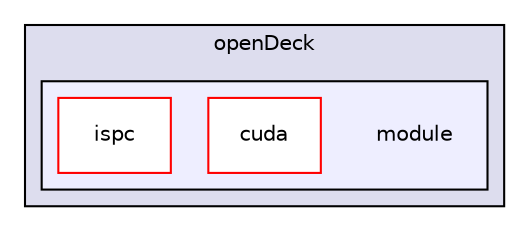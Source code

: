digraph "platform/plugins/openDeck/module" {
  compound=true
  node [ fontsize="10", fontname="Helvetica"];
  edge [ labelfontsize="10", labelfontname="Helvetica"];
  subgraph clusterdir_4b39a8051326a2cb5846d5449a38081f {
    graph [ bgcolor="#ddddee", pencolor="black", label="openDeck" fontname="Helvetica", fontsize="10", URL="dir_4b39a8051326a2cb5846d5449a38081f.html"]
  subgraph clusterdir_8394413a065213dd7aef3f4bb7d01849 {
    graph [ bgcolor="#eeeeff", pencolor="black", label="" URL="dir_8394413a065213dd7aef3f4bb7d01849.html"];
    dir_8394413a065213dd7aef3f4bb7d01849 [shape=plaintext label="module"];
  dir_1bf22ab8370e9f0ae713e064e5f03373 [shape=box label="cuda" fillcolor="white" style="filled" color="red" URL="dir_1bf22ab8370e9f0ae713e064e5f03373.html"];
  dir_f8c01585ab44a2461ce9de3af4b56528 [shape=box label="ispc" fillcolor="white" style="filled" color="red" URL="dir_f8c01585ab44a2461ce9de3af4b56528.html"];
  }
  }
}
